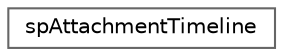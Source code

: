 digraph "类继承关系图"
{
 // LATEX_PDF_SIZE
  bgcolor="transparent";
  edge [fontname=Helvetica,fontsize=10,labelfontname=Helvetica,labelfontsize=10];
  node [fontname=Helvetica,fontsize=10,shape=box,height=0.2,width=0.4];
  rankdir="LR";
  Node0 [id="Node000000",label="spAttachmentTimeline",height=0.2,width=0.4,color="grey40", fillcolor="white", style="filled",URL="$structsp_attachment_timeline.html",tooltip=" "];
}
